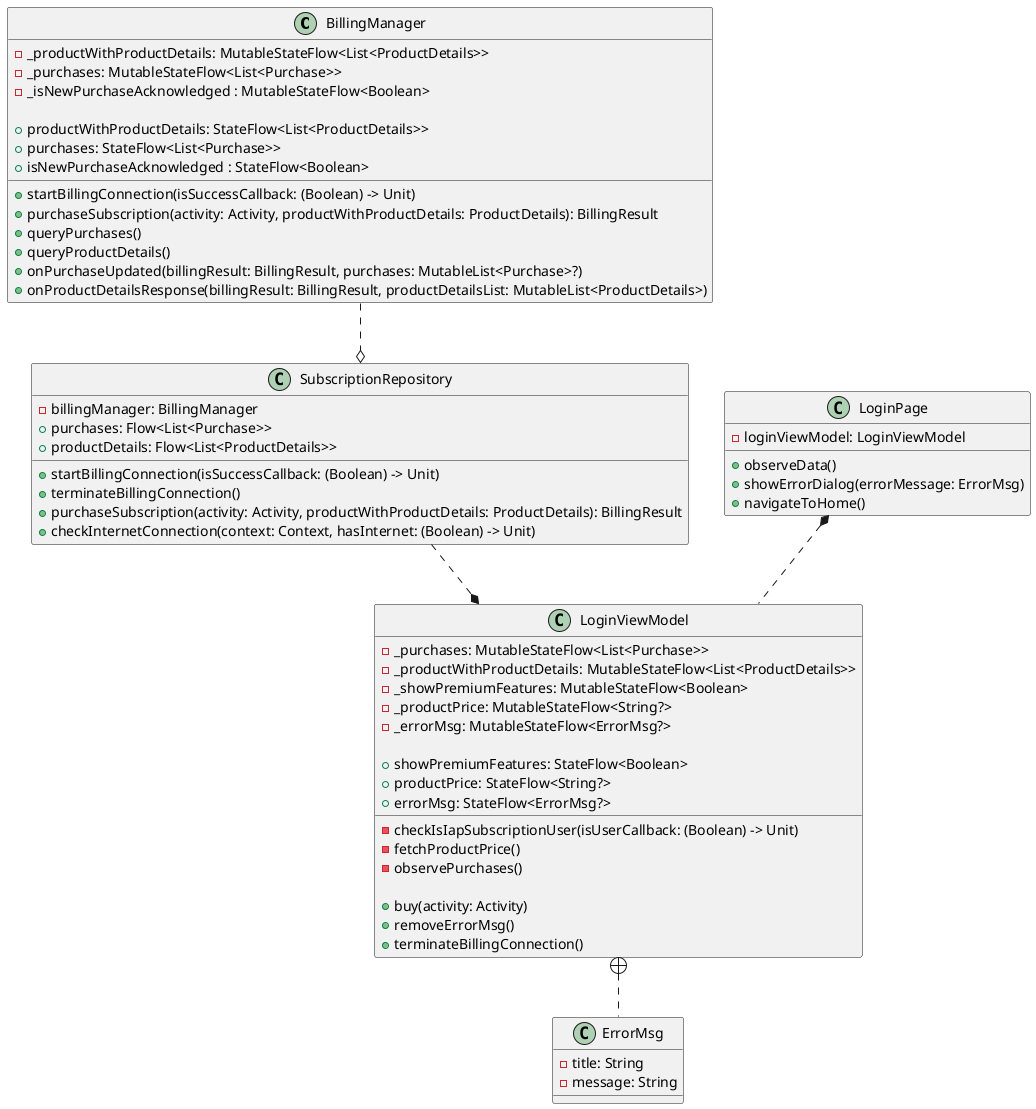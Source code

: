 @startuml
'https://plantuml.com/class-diagram

' billing manager class
class BillingManager{
- _productWithProductDetails: MutableStateFlow<List<ProductDetails>>
- _purchases: MutableStateFlow<List<Purchase>>
- _isNewPurchaseAcknowledged : MutableStateFlow<Boolean>

+ productWithProductDetails: StateFlow<List<ProductDetails>>
+ purchases: StateFlow<List<Purchase>>
+ isNewPurchaseAcknowledged : StateFlow<Boolean>

+ startBillingConnection(isSuccessCallback: (Boolean) -> Unit)
+ purchaseSubscription(activity: Activity, productWithProductDetails: ProductDetails): BillingResult
+ queryPurchases()
+ queryProductDetails()
+ onPurchaseUpdated(billingResult: BillingResult, purchases: MutableList<Purchase>?)
+ onProductDetailsResponse(billingResult: BillingResult, productDetailsList: MutableList<ProductDetails>)
}



class SubscriptionRepository{
- billingManager: BillingManager
+ purchases: Flow<List<Purchase>>
+ productDetails: Flow<List<ProductDetails>>

+ startBillingConnection(isSuccessCallback: (Boolean) -> Unit)
+ terminateBillingConnection()
+ purchaseSubscription(activity: Activity, productWithProductDetails: ProductDetails): BillingResult
+ checkInternetConnection(context: Context, hasInternet: (Boolean) -> Unit)
}


' data class ErrorMsg
class ErrorMsg{
- title: String
- message: String
}


' LoginViewModel class (inject subscriptionRepository)
class LoginViewModel{
- _purchases: MutableStateFlow<List<Purchase>>
- _productWithProductDetails: MutableStateFlow<List<ProductDetails>>
- _showPremiumFeatures: MutableStateFlow<Boolean>
- _productPrice: MutableStateFlow<String?>
- _errorMsg: MutableStateFlow<ErrorMsg?>

+ showPremiumFeatures: StateFlow<Boolean>
+ productPrice: StateFlow<String?>
+ errorMsg: StateFlow<ErrorMsg?>

- checkIsIapSubscriptionUser(isUserCallback: (Boolean) -> Unit)
- fetchProductPrice()
- observePurchases()

+ buy(activity: Activity)
+ removeErrorMsg()
+ terminateBillingConnection()
}

class LoginPage{
- loginViewModel: LoginViewModel
+ observeData()
+ showErrorDialog(errorMessage: ErrorMsg)
+ navigateToHome()
}


' SubscriptionRepository class (inject billingManager)
BillingManager ..o SubscriptionRepository
SubscriptionRepository ..* LoginViewModel

LoginViewModel +.. ErrorMsg

LoginPage *.. LoginViewModel




@enduml
